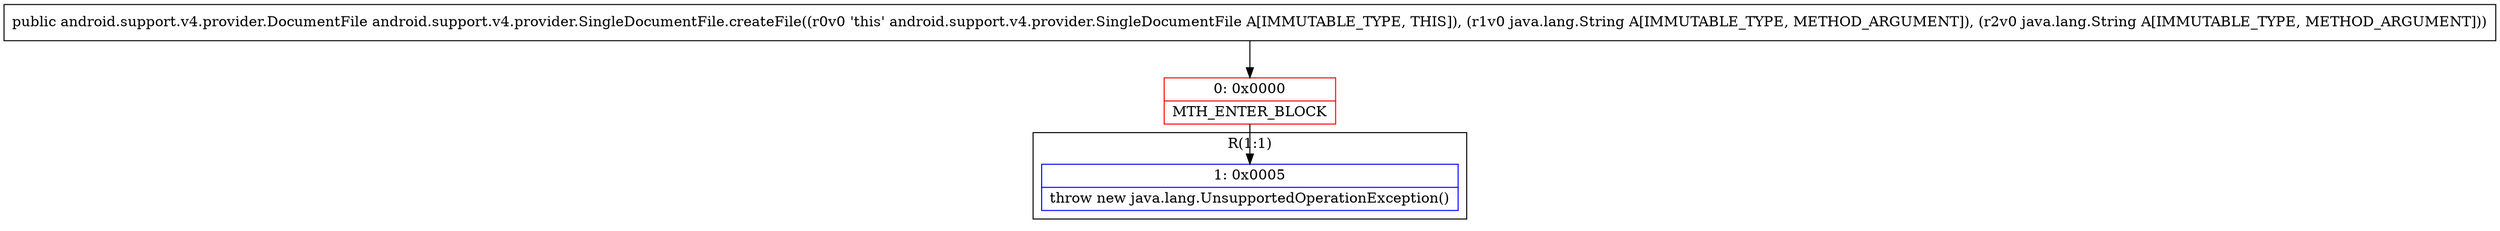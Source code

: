 digraph "CFG forandroid.support.v4.provider.SingleDocumentFile.createFile(Ljava\/lang\/String;Ljava\/lang\/String;)Landroid\/support\/v4\/provider\/DocumentFile;" {
subgraph cluster_Region_71530651 {
label = "R(1:1)";
node [shape=record,color=blue];
Node_1 [shape=record,label="{1\:\ 0x0005|throw new java.lang.UnsupportedOperationException()\l}"];
}
Node_0 [shape=record,color=red,label="{0\:\ 0x0000|MTH_ENTER_BLOCK\l}"];
MethodNode[shape=record,label="{public android.support.v4.provider.DocumentFile android.support.v4.provider.SingleDocumentFile.createFile((r0v0 'this' android.support.v4.provider.SingleDocumentFile A[IMMUTABLE_TYPE, THIS]), (r1v0 java.lang.String A[IMMUTABLE_TYPE, METHOD_ARGUMENT]), (r2v0 java.lang.String A[IMMUTABLE_TYPE, METHOD_ARGUMENT])) }"];
MethodNode -> Node_0;
Node_0 -> Node_1;
}

